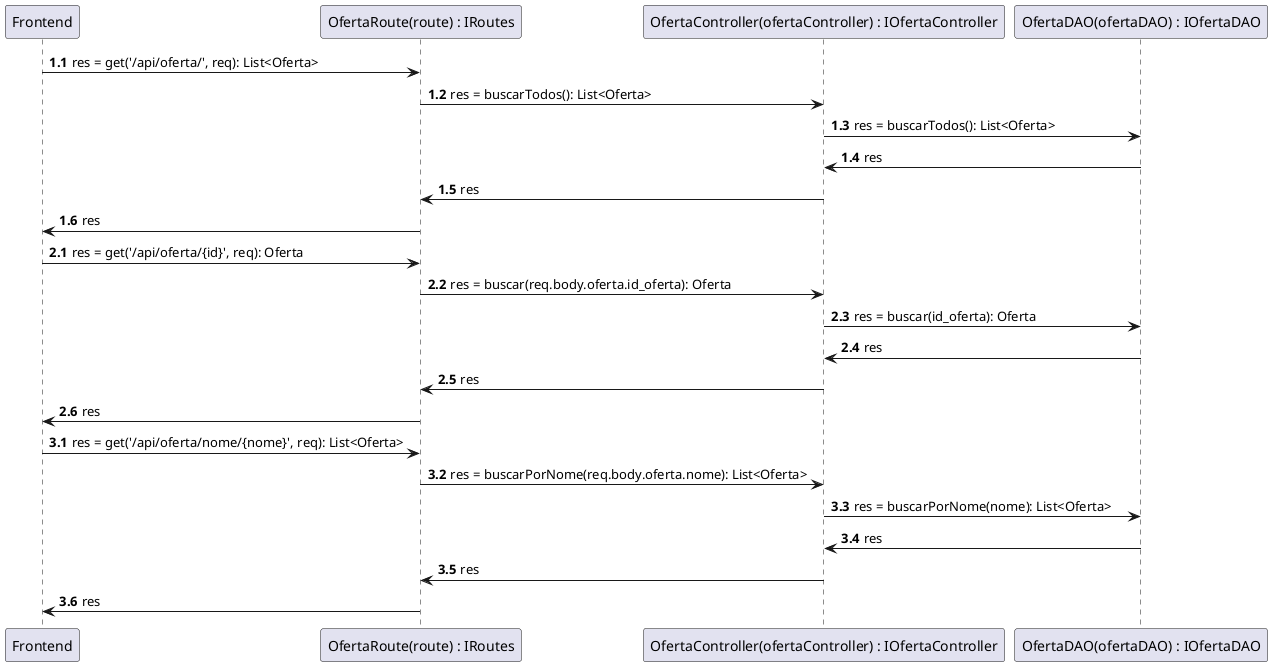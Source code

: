 @startuml Diagrama de Sequencia - Buscar - Oferta

participant Frontend as Frontend
participant "OfertaRoute(route) : IRoutes" as Routes
participant "OfertaController(ofertaController) : IOfertaController" as OfertaController
participant "OfertaDAO(ofertaDAO) : IOfertaDAO" as OfertaDAO

autonumber 1.1
Frontend->Routes: res = get('/api/oferta/', req): List<Oferta>
Routes->OfertaController: res = buscarTodos(): List<Oferta>
OfertaController->OfertaDAO: res = buscarTodos(): List<Oferta>
OfertaDAO->OfertaController: res
OfertaController->Routes: res
Routes->Frontend: res

autonumber inc A
Frontend->Routes: res = get('/api/oferta/{id}', req): Oferta
Routes->OfertaController: res = buscar(req.body.oferta.id_oferta): Oferta
OfertaController->OfertaDAO: res = buscar(id_oferta): Oferta
OfertaDAO->OfertaController: res
OfertaController->Routes: res
Routes->Frontend: res


autonumber inc A
Frontend->Routes: res = get('/api/oferta/nome/{nome}', req): List<Oferta>
Routes->OfertaController: res = buscarPorNome(req.body.oferta.nome): List<Oferta>
OfertaController->OfertaDAO: res = buscarPorNome(nome): List<Oferta>
OfertaDAO->OfertaController: res
OfertaController->Routes: res
Routes->Frontend: res
